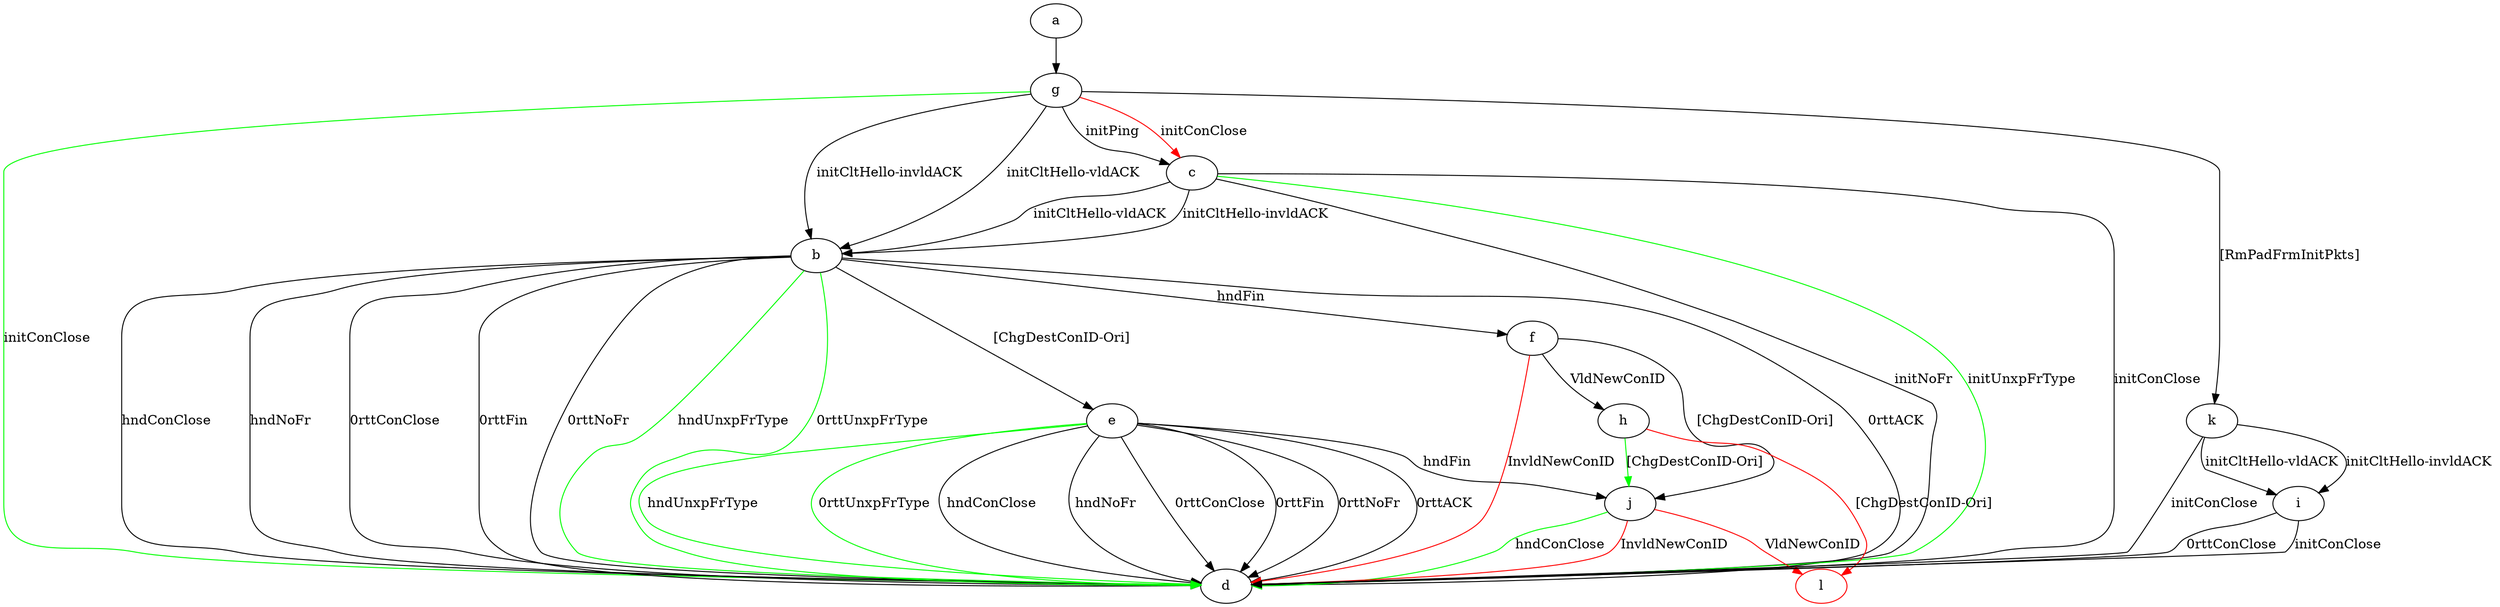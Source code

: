digraph "" {
	a -> g	[key=0];
	b -> d	[key=0,
		label="hndConClose "];
	b -> d	[key=1,
		label="hndNoFr "];
	b -> d	[key=2,
		label="0rttConClose "];
	b -> d	[key=3,
		label="0rttFin "];
	b -> d	[key=4,
		label="0rttNoFr "];
	b -> d	[key=5,
		label="0rttACK "];
	b -> d	[key=6,
		color=green,
		label="hndUnxpFrType "];
	b -> d	[key=7,
		color=green,
		label="0rttUnxpFrType "];
	b -> e	[key=0,
		label="[ChgDestConID-Ori] "];
	b -> f	[key=0,
		label="hndFin "];
	c -> b	[key=0,
		label="initCltHello-vldACK "];
	c -> b	[key=1,
		label="initCltHello-invldACK "];
	c -> d	[key=0,
		label="initConClose "];
	c -> d	[key=1,
		label="initNoFr "];
	c -> d	[key=2,
		color=green,
		label="initUnxpFrType "];
	e -> d	[key=0,
		label="hndConClose "];
	e -> d	[key=1,
		label="hndNoFr "];
	e -> d	[key=2,
		label="0rttConClose "];
	e -> d	[key=3,
		label="0rttFin "];
	e -> d	[key=4,
		label="0rttNoFr "];
	e -> d	[key=5,
		label="0rttACK "];
	e -> d	[key=6,
		color=green,
		label="hndUnxpFrType "];
	e -> d	[key=7,
		color=green,
		label="0rttUnxpFrType "];
	e -> j	[key=0,
		label="hndFin "];
	f -> d	[key=0,
		color=red,
		label="InvldNewConID "];
	f -> h	[key=0,
		label="VldNewConID "];
	f -> j	[key=0,
		label="[ChgDestConID-Ori] "];
	g -> b	[key=0,
		label="initCltHello-vldACK "];
	g -> b	[key=1,
		label="initCltHello-invldACK "];
	g -> c	[key=0,
		label="initPing "];
	g -> c	[key=1,
		color=red,
		label="initConClose "];
	g -> d	[key=0,
		color=green,
		label="initConClose "];
	g -> k	[key=0,
		label="[RmPadFrmInitPkts] "];
	h -> j	[key=0,
		color=green,
		label="[ChgDestConID-Ori] "];
	l	[color=red];
	h -> l	[key=0,
		color=red,
		label="[ChgDestConID-Ori] "];
	i -> d	[key=0,
		label="initConClose "];
	i -> d	[key=1,
		label="0rttConClose "];
	j -> d	[key=0,
		color=green,
		label="hndConClose "];
	j -> d	[key=1,
		color=red,
		label="InvldNewConID "];
	j -> l	[key=0,
		color=red,
		label="VldNewConID "];
	k -> d	[key=0,
		label="initConClose "];
	k -> i	[key=0,
		label="initCltHello-vldACK "];
	k -> i	[key=1,
		label="initCltHello-invldACK "];
}
